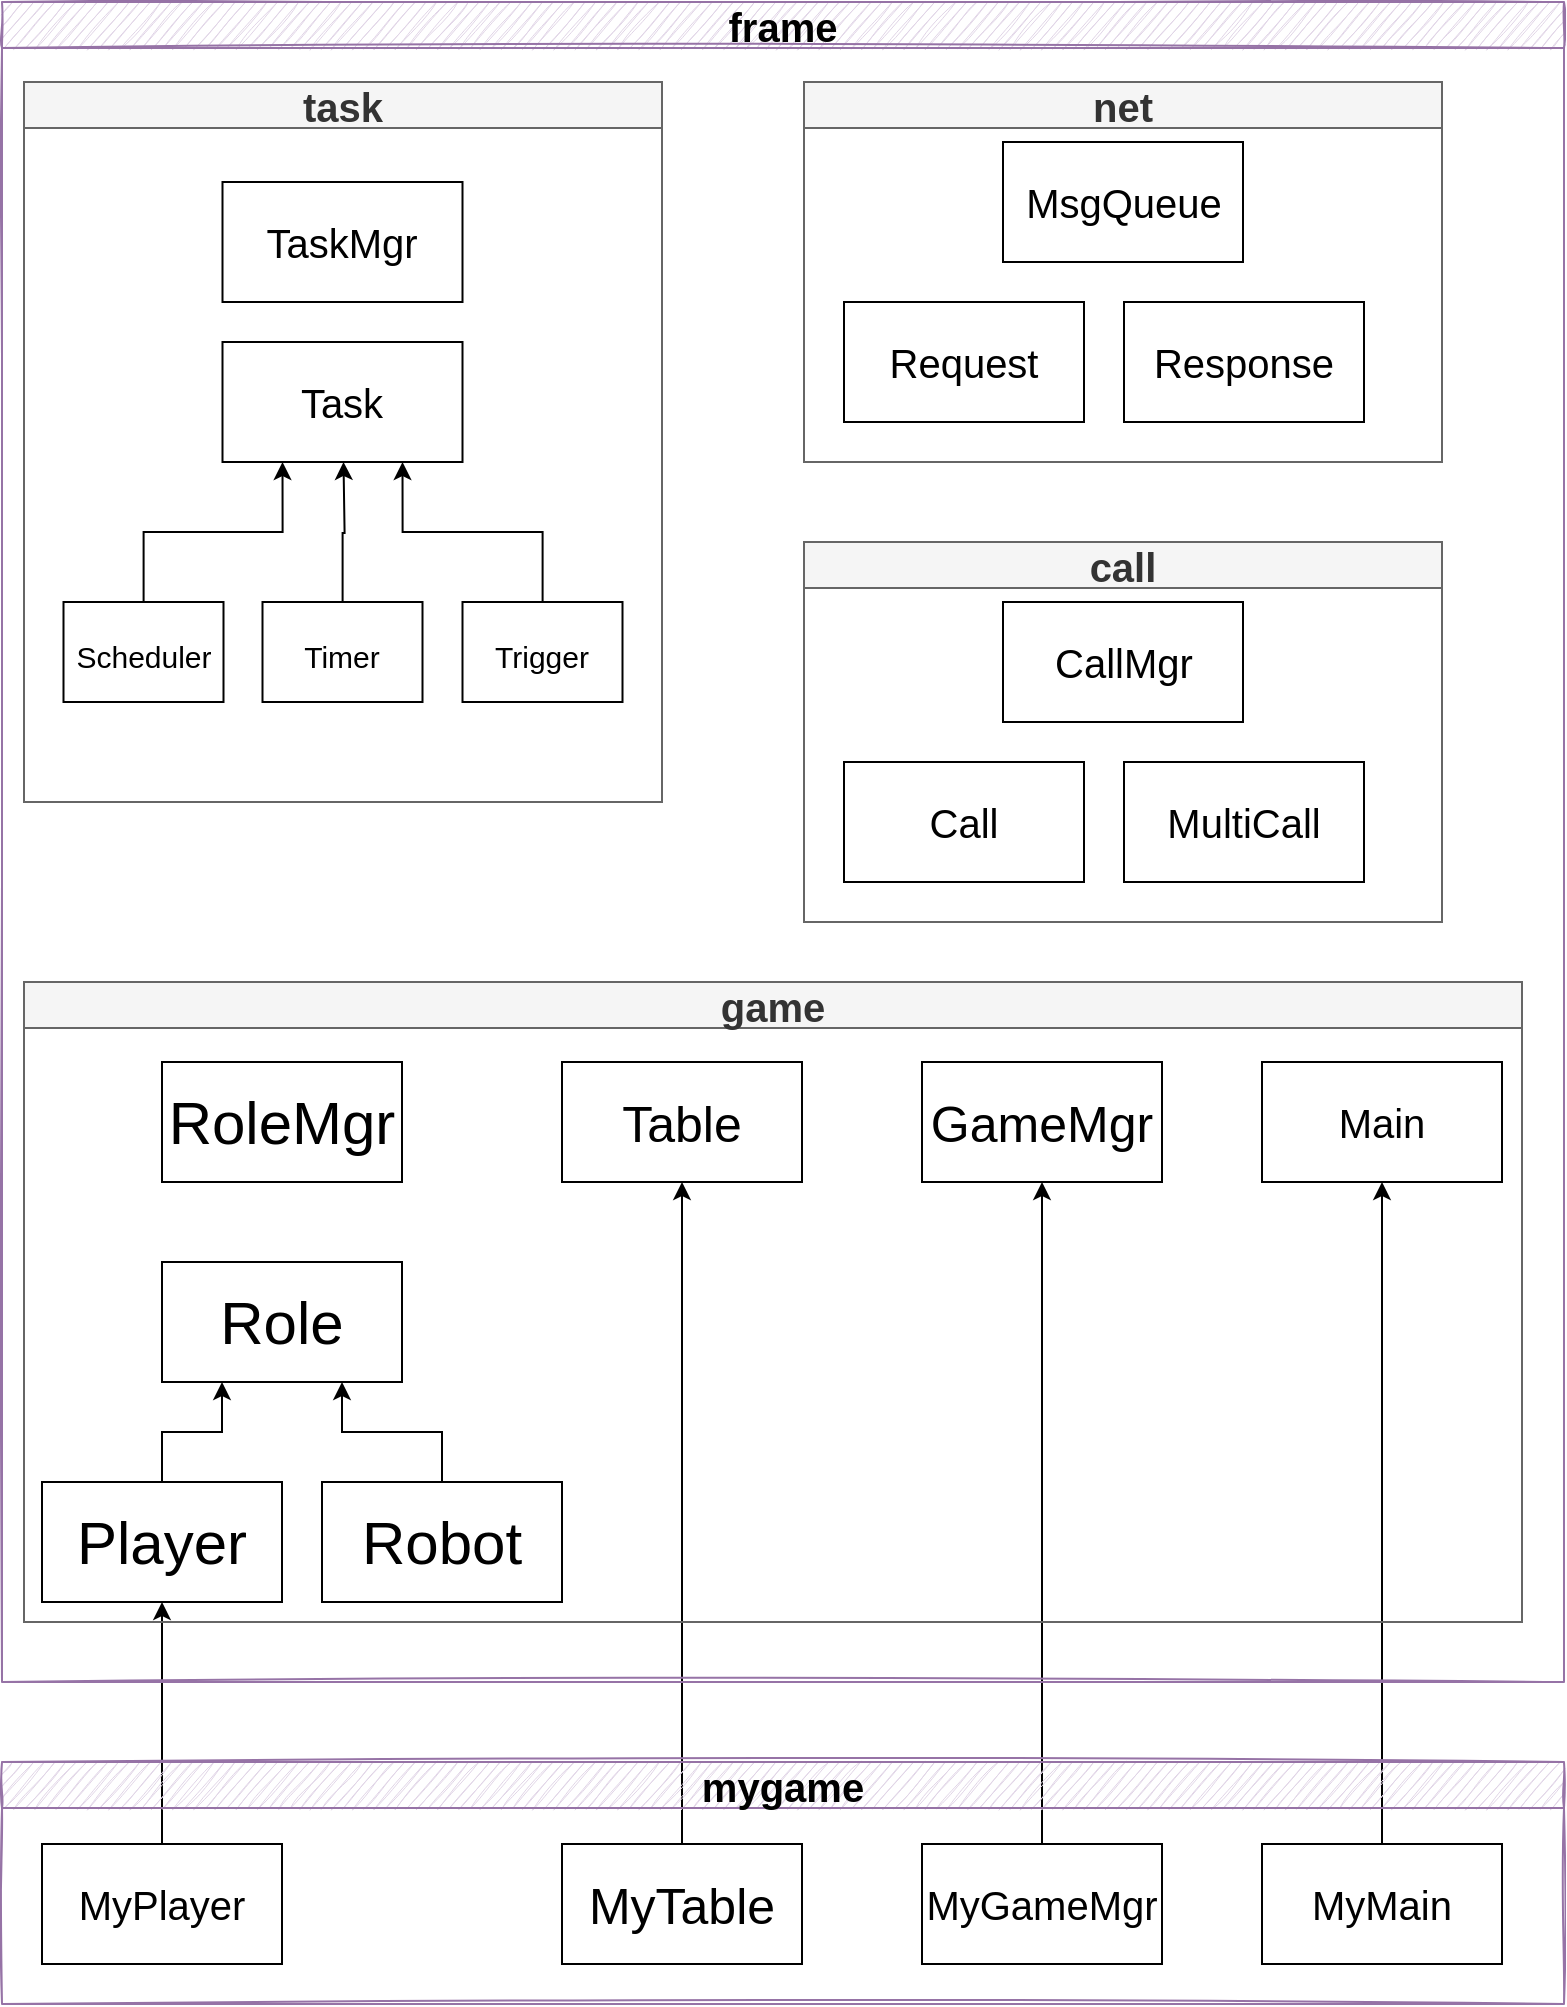 <mxfile version="20.5.3" type="github">
  <diagram id="758a90GONlvFM3xaX40C" name="第 1 页">
    <mxGraphModel dx="1426" dy="793" grid="1" gridSize="10" guides="1" tooltips="1" connect="1" arrows="1" fold="1" page="1" pageScale="1" pageWidth="827" pageHeight="1169" math="0" shadow="0">
      <root>
        <mxCell id="0" />
        <mxCell id="1" parent="0" />
        <mxCell id="yGmj1XY1PoQc9o83S2n0-1" value="&lt;font style=&quot;font-size: 30px;&quot;&gt;Role&lt;/font&gt;" style="rounded=0;whiteSpace=wrap;html=1;" vertex="1" parent="1">
          <mxGeometry x="109" y="660" width="120" height="60" as="geometry" />
        </mxCell>
        <mxCell id="yGmj1XY1PoQc9o83S2n0-30" value="&lt;font style=&quot;font-size: 30px;&quot;&gt;RoleMgr&lt;br&gt;&lt;/font&gt;" style="rounded=0;whiteSpace=wrap;html=1;" vertex="1" parent="1">
          <mxGeometry x="109" y="560" width="120" height="60" as="geometry" />
        </mxCell>
        <mxCell id="yGmj1XY1PoQc9o83S2n0-37" style="edgeStyle=orthogonalEdgeStyle;rounded=0;orthogonalLoop=1;jettySize=auto;html=1;entryX=0.25;entryY=1;entryDx=0;entryDy=0;fontSize=20;" edge="1" parent="1" source="yGmj1XY1PoQc9o83S2n0-32" target="yGmj1XY1PoQc9o83S2n0-1">
          <mxGeometry relative="1" as="geometry" />
        </mxCell>
        <mxCell id="yGmj1XY1PoQc9o83S2n0-32" value="&lt;span style=&quot;font-size: 30px;&quot;&gt;Player&lt;/span&gt;" style="rounded=0;whiteSpace=wrap;html=1;" vertex="1" parent="1">
          <mxGeometry x="49" y="770" width="120" height="60" as="geometry" />
        </mxCell>
        <mxCell id="yGmj1XY1PoQc9o83S2n0-38" style="edgeStyle=orthogonalEdgeStyle;rounded=0;orthogonalLoop=1;jettySize=auto;html=1;entryX=0.75;entryY=1;entryDx=0;entryDy=0;fontSize=20;" edge="1" parent="1" source="yGmj1XY1PoQc9o83S2n0-33" target="yGmj1XY1PoQc9o83S2n0-1">
          <mxGeometry relative="1" as="geometry" />
        </mxCell>
        <mxCell id="yGmj1XY1PoQc9o83S2n0-33" value="&lt;span style=&quot;font-size: 30px;&quot;&gt;Robot&lt;br&gt;&lt;/span&gt;" style="rounded=0;whiteSpace=wrap;html=1;" vertex="1" parent="1">
          <mxGeometry x="189" y="770" width="120" height="60" as="geometry" />
        </mxCell>
        <mxCell id="yGmj1XY1PoQc9o83S2n0-34" value="&lt;font style=&quot;&quot;&gt;&lt;font style=&quot;font-size: 25px;&quot;&gt;GameMgr&lt;/font&gt;&lt;br&gt;&lt;/font&gt;" style="rounded=0;whiteSpace=wrap;html=1;" vertex="1" parent="1">
          <mxGeometry x="489" y="560" width="120" height="60" as="geometry" />
        </mxCell>
        <mxCell id="yGmj1XY1PoQc9o83S2n0-36" style="edgeStyle=orthogonalEdgeStyle;rounded=0;orthogonalLoop=1;jettySize=auto;html=1;entryX=0.5;entryY=1;entryDx=0;entryDy=0;fontSize=20;" edge="1" parent="1" source="yGmj1XY1PoQc9o83S2n0-35" target="yGmj1XY1PoQc9o83S2n0-32">
          <mxGeometry relative="1" as="geometry" />
        </mxCell>
        <mxCell id="yGmj1XY1PoQc9o83S2n0-35" value="&lt;font style=&quot;font-size: 20px;&quot;&gt;MyPlayer&lt;/font&gt;" style="rounded=0;whiteSpace=wrap;html=1;" vertex="1" parent="1">
          <mxGeometry x="49" y="951" width="120" height="60" as="geometry" />
        </mxCell>
        <mxCell id="yGmj1XY1PoQc9o83S2n0-40" style="edgeStyle=orthogonalEdgeStyle;rounded=0;orthogonalLoop=1;jettySize=auto;html=1;fontSize=20;" edge="1" parent="1" source="yGmj1XY1PoQc9o83S2n0-39" target="yGmj1XY1PoQc9o83S2n0-34">
          <mxGeometry relative="1" as="geometry" />
        </mxCell>
        <mxCell id="yGmj1XY1PoQc9o83S2n0-39" value="&lt;span style=&quot;font-size: 20px;&quot;&gt;MyGameMgr&lt;/span&gt;" style="rounded=0;whiteSpace=wrap;html=1;" vertex="1" parent="1">
          <mxGeometry x="489" y="951" width="120" height="60" as="geometry" />
        </mxCell>
        <mxCell id="yGmj1XY1PoQc9o83S2n0-41" value="&lt;font style=&quot;&quot;&gt;&lt;font style=&quot;font-size: 25px;&quot;&gt;Table&lt;/font&gt;&lt;br&gt;&lt;/font&gt;" style="rounded=0;whiteSpace=wrap;html=1;" vertex="1" parent="1">
          <mxGeometry x="309" y="560" width="120" height="60" as="geometry" />
        </mxCell>
        <mxCell id="yGmj1XY1PoQc9o83S2n0-43" style="edgeStyle=orthogonalEdgeStyle;rounded=0;orthogonalLoop=1;jettySize=auto;html=1;entryX=0.5;entryY=1;entryDx=0;entryDy=0;fontSize=20;" edge="1" parent="1" source="yGmj1XY1PoQc9o83S2n0-42" target="yGmj1XY1PoQc9o83S2n0-41">
          <mxGeometry relative="1" as="geometry" />
        </mxCell>
        <mxCell id="yGmj1XY1PoQc9o83S2n0-42" value="&lt;font style=&quot;&quot;&gt;&lt;font style=&quot;font-size: 25px;&quot;&gt;MyTable&lt;/font&gt;&lt;br&gt;&lt;/font&gt;" style="rounded=0;whiteSpace=wrap;html=1;" vertex="1" parent="1">
          <mxGeometry x="309" y="951" width="120" height="60" as="geometry" />
        </mxCell>
        <mxCell id="yGmj1XY1PoQc9o83S2n0-44" value="Main" style="rounded=0;whiteSpace=wrap;html=1;fontSize=20;" vertex="1" parent="1">
          <mxGeometry x="659" y="560" width="120" height="60" as="geometry" />
        </mxCell>
        <mxCell id="yGmj1XY1PoQc9o83S2n0-46" style="edgeStyle=orthogonalEdgeStyle;rounded=0;orthogonalLoop=1;jettySize=auto;html=1;fontSize=20;" edge="1" parent="1" source="yGmj1XY1PoQc9o83S2n0-45" target="yGmj1XY1PoQc9o83S2n0-44">
          <mxGeometry relative="1" as="geometry" />
        </mxCell>
        <mxCell id="yGmj1XY1PoQc9o83S2n0-45" value="&lt;span style=&quot;font-size: 20px;&quot;&gt;MyMain&lt;/span&gt;" style="rounded=0;whiteSpace=wrap;html=1;" vertex="1" parent="1">
          <mxGeometry x="659" y="951" width="120" height="60" as="geometry" />
        </mxCell>
        <mxCell id="yGmj1XY1PoQc9o83S2n0-51" value="frame" style="swimlane;whiteSpace=wrap;html=1;rounded=0;shadow=0;glass=0;sketch=1;fontSize=20;swimlaneLine=1;fillColor=#e1d5e7;strokeColor=#9673a6;" vertex="1" parent="1">
          <mxGeometry x="29" y="30" width="781" height="840" as="geometry" />
        </mxCell>
        <mxCell id="yGmj1XY1PoQc9o83S2n0-53" value="game" style="swimlane;whiteSpace=wrap;html=1;rounded=0;shadow=0;glass=0;sketch=0;fontSize=20;fillColor=#f5f5f5;strokeColor=#666666;fontColor=#333333;" vertex="1" parent="yGmj1XY1PoQc9o83S2n0-51">
          <mxGeometry x="11" y="490" width="749" height="320" as="geometry" />
        </mxCell>
        <mxCell id="yGmj1XY1PoQc9o83S2n0-54" value="task" style="swimlane;whiteSpace=wrap;html=1;rounded=0;shadow=0;glass=0;sketch=0;fontSize=20;fillColor=#f5f5f5;fontColor=#333333;strokeColor=#666666;" vertex="1" parent="yGmj1XY1PoQc9o83S2n0-51">
          <mxGeometry x="11" y="40" width="319" height="360" as="geometry" />
        </mxCell>
        <mxCell id="yGmj1XY1PoQc9o83S2n0-55" value="TaskMgr" style="rounded=0;whiteSpace=wrap;html=1;shadow=0;glass=0;sketch=0;fontSize=20;" vertex="1" parent="yGmj1XY1PoQc9o83S2n0-54">
          <mxGeometry x="99.25" y="50" width="120" height="60" as="geometry" />
        </mxCell>
        <mxCell id="yGmj1XY1PoQc9o83S2n0-56" value="Task" style="rounded=0;whiteSpace=wrap;html=1;shadow=0;glass=0;sketch=0;fontSize=20;" vertex="1" parent="yGmj1XY1PoQc9o83S2n0-54">
          <mxGeometry x="99.25" y="130" width="120" height="60" as="geometry" />
        </mxCell>
        <mxCell id="yGmj1XY1PoQc9o83S2n0-60" style="edgeStyle=orthogonalEdgeStyle;rounded=0;orthogonalLoop=1;jettySize=auto;html=1;entryX=0.25;entryY=1;entryDx=0;entryDy=0;fontSize=15;" edge="1" parent="yGmj1XY1PoQc9o83S2n0-54" source="yGmj1XY1PoQc9o83S2n0-57" target="yGmj1XY1PoQc9o83S2n0-56">
          <mxGeometry relative="1" as="geometry" />
        </mxCell>
        <mxCell id="yGmj1XY1PoQc9o83S2n0-57" value="&lt;font style=&quot;font-size: 15px;&quot;&gt;Scheduler&lt;/font&gt;" style="rounded=0;whiteSpace=wrap;html=1;shadow=0;glass=0;sketch=0;fontSize=20;" vertex="1" parent="yGmj1XY1PoQc9o83S2n0-54">
          <mxGeometry x="19.75" y="260" width="80" height="50" as="geometry" />
        </mxCell>
        <mxCell id="yGmj1XY1PoQc9o83S2n0-61" style="edgeStyle=orthogonalEdgeStyle;rounded=0;orthogonalLoop=1;jettySize=auto;html=1;fontSize=15;" edge="1" parent="yGmj1XY1PoQc9o83S2n0-54" source="yGmj1XY1PoQc9o83S2n0-58">
          <mxGeometry relative="1" as="geometry">
            <mxPoint x="159.75" y="190" as="targetPoint" />
          </mxGeometry>
        </mxCell>
        <mxCell id="yGmj1XY1PoQc9o83S2n0-58" value="&lt;font style=&quot;font-size: 15px;&quot;&gt;Timer&lt;/font&gt;" style="rounded=0;whiteSpace=wrap;html=1;shadow=0;glass=0;sketch=0;fontSize=20;" vertex="1" parent="yGmj1XY1PoQc9o83S2n0-54">
          <mxGeometry x="119.25" y="260" width="80" height="50" as="geometry" />
        </mxCell>
        <mxCell id="yGmj1XY1PoQc9o83S2n0-62" style="edgeStyle=orthogonalEdgeStyle;rounded=0;orthogonalLoop=1;jettySize=auto;html=1;entryX=0.75;entryY=1;entryDx=0;entryDy=0;fontSize=15;" edge="1" parent="yGmj1XY1PoQc9o83S2n0-54" source="yGmj1XY1PoQc9o83S2n0-59" target="yGmj1XY1PoQc9o83S2n0-56">
          <mxGeometry relative="1" as="geometry">
            <Array as="points">
              <mxPoint x="259.75" y="225" />
              <mxPoint x="189.75" y="225" />
            </Array>
          </mxGeometry>
        </mxCell>
        <mxCell id="yGmj1XY1PoQc9o83S2n0-59" value="&lt;font style=&quot;font-size: 15px;&quot;&gt;Trigger&lt;/font&gt;" style="rounded=0;whiteSpace=wrap;html=1;shadow=0;glass=0;sketch=0;fontSize=20;" vertex="1" parent="yGmj1XY1PoQc9o83S2n0-54">
          <mxGeometry x="219.25" y="260" width="80" height="50" as="geometry" />
        </mxCell>
        <mxCell id="yGmj1XY1PoQc9o83S2n0-72" value="net" style="swimlane;whiteSpace=wrap;html=1;rounded=0;shadow=0;glass=0;sketch=0;fontSize=20;fillColor=#f5f5f5;fontColor=#333333;strokeColor=#666666;" vertex="1" parent="yGmj1XY1PoQc9o83S2n0-51">
          <mxGeometry x="401" y="40" width="319" height="190" as="geometry" />
        </mxCell>
        <mxCell id="yGmj1XY1PoQc9o83S2n0-73" value="MsgQueue" style="rounded=0;whiteSpace=wrap;html=1;shadow=0;glass=0;sketch=0;fontSize=20;" vertex="1" parent="yGmj1XY1PoQc9o83S2n0-72">
          <mxGeometry x="99.5" y="30" width="120" height="60" as="geometry" />
        </mxCell>
        <mxCell id="yGmj1XY1PoQc9o83S2n0-74" value="Request" style="rounded=0;whiteSpace=wrap;html=1;shadow=0;glass=0;sketch=0;fontSize=20;" vertex="1" parent="yGmj1XY1PoQc9o83S2n0-72">
          <mxGeometry x="20" y="110" width="120" height="60" as="geometry" />
        </mxCell>
        <mxCell id="yGmj1XY1PoQc9o83S2n0-81" value="Response" style="rounded=0;whiteSpace=wrap;html=1;shadow=0;glass=0;sketch=0;fontSize=20;" vertex="1" parent="yGmj1XY1PoQc9o83S2n0-72">
          <mxGeometry x="160" y="110" width="120" height="60" as="geometry" />
        </mxCell>
        <mxCell id="yGmj1XY1PoQc9o83S2n0-82" value="call" style="swimlane;whiteSpace=wrap;html=1;rounded=0;shadow=0;glass=0;sketch=0;fontSize=20;fillColor=#f5f5f5;fontColor=#333333;strokeColor=#666666;" vertex="1" parent="yGmj1XY1PoQc9o83S2n0-51">
          <mxGeometry x="401" y="270" width="319" height="190" as="geometry" />
        </mxCell>
        <mxCell id="yGmj1XY1PoQc9o83S2n0-83" value="CallMgr" style="rounded=0;whiteSpace=wrap;html=1;shadow=0;glass=0;sketch=0;fontSize=20;" vertex="1" parent="yGmj1XY1PoQc9o83S2n0-82">
          <mxGeometry x="99.5" y="30" width="120" height="60" as="geometry" />
        </mxCell>
        <mxCell id="yGmj1XY1PoQc9o83S2n0-84" value="Call" style="rounded=0;whiteSpace=wrap;html=1;shadow=0;glass=0;sketch=0;fontSize=20;" vertex="1" parent="yGmj1XY1PoQc9o83S2n0-82">
          <mxGeometry x="20" y="110" width="120" height="60" as="geometry" />
        </mxCell>
        <mxCell id="yGmj1XY1PoQc9o83S2n0-85" value="MultiCall" style="rounded=0;whiteSpace=wrap;html=1;shadow=0;glass=0;sketch=0;fontSize=20;" vertex="1" parent="yGmj1XY1PoQc9o83S2n0-82">
          <mxGeometry x="160" y="110" width="120" height="60" as="geometry" />
        </mxCell>
        <mxCell id="yGmj1XY1PoQc9o83S2n0-52" value="mygame" style="swimlane;whiteSpace=wrap;html=1;rounded=0;shadow=0;glass=0;sketch=1;fontSize=20;fillColor=#e1d5e7;strokeColor=#9673a6;" vertex="1" parent="1">
          <mxGeometry x="29" y="910" width="781" height="121" as="geometry" />
        </mxCell>
      </root>
    </mxGraphModel>
  </diagram>
</mxfile>
